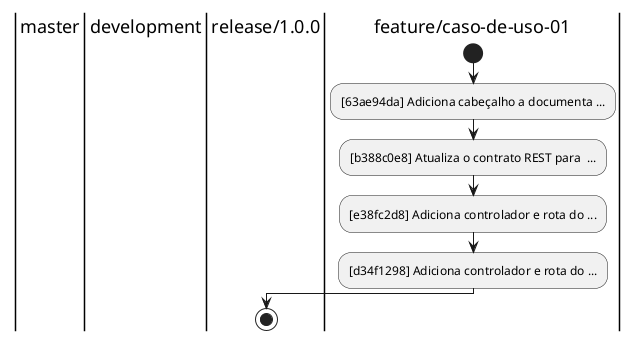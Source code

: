 @startuml
|master|
|development|
|release/1.0.0|
|feature/caso-de-uso-01|
start
  :[63ae94da] Adiciona cabeçalho a documenta ...;
  :[b388c0e8] Atualiza o contrato REST para  ...;
  :[e38fc2d8] Adiciona controlador e rota do ...;
  :[d34f1298] Adiciona controlador e rota do ...;
|release/1.0.0|
stop
@enduml